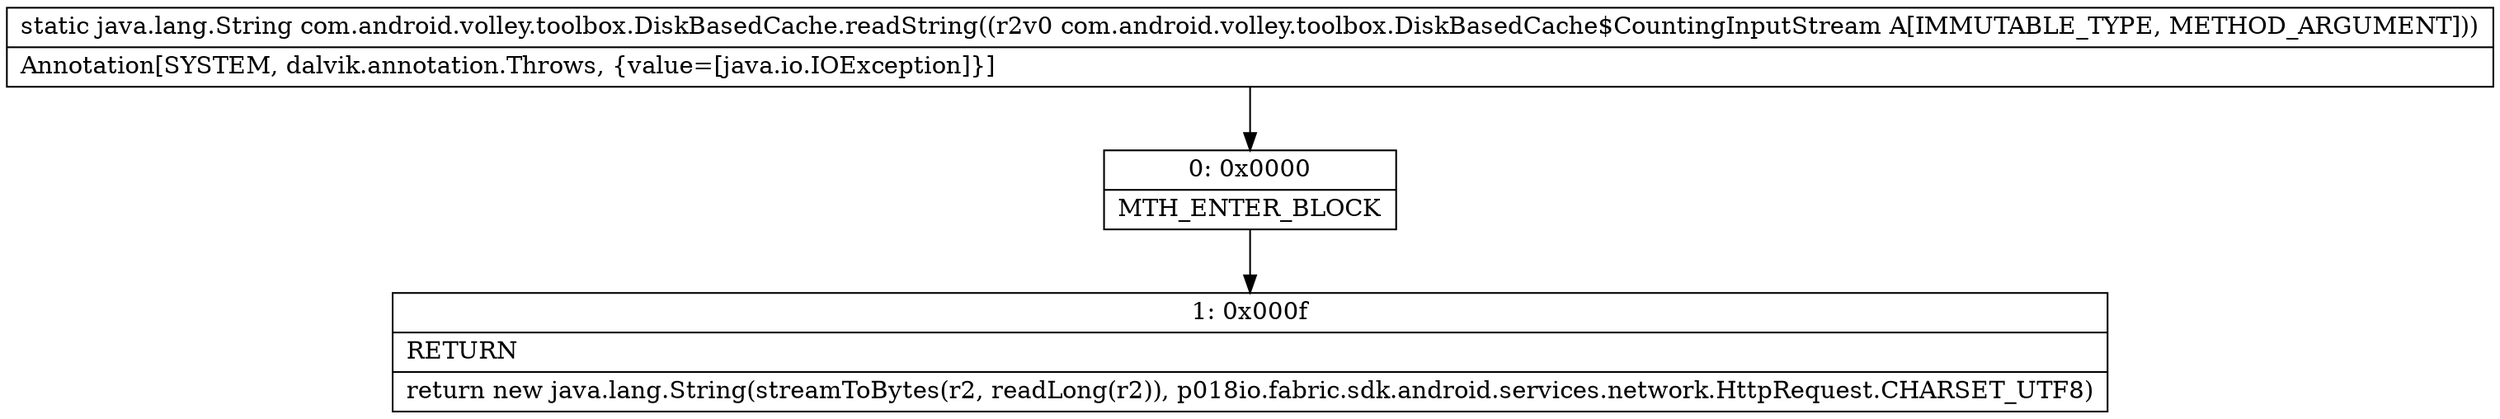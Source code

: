 digraph "CFG forcom.android.volley.toolbox.DiskBasedCache.readString(Lcom\/android\/volley\/toolbox\/DiskBasedCache$CountingInputStream;)Ljava\/lang\/String;" {
Node_0 [shape=record,label="{0\:\ 0x0000|MTH_ENTER_BLOCK\l}"];
Node_1 [shape=record,label="{1\:\ 0x000f|RETURN\l|return new java.lang.String(streamToBytes(r2, readLong(r2)), p018io.fabric.sdk.android.services.network.HttpRequest.CHARSET_UTF8)\l}"];
MethodNode[shape=record,label="{static java.lang.String com.android.volley.toolbox.DiskBasedCache.readString((r2v0 com.android.volley.toolbox.DiskBasedCache$CountingInputStream A[IMMUTABLE_TYPE, METHOD_ARGUMENT]))  | Annotation[SYSTEM, dalvik.annotation.Throws, \{value=[java.io.IOException]\}]\l}"];
MethodNode -> Node_0;
Node_0 -> Node_1;
}

